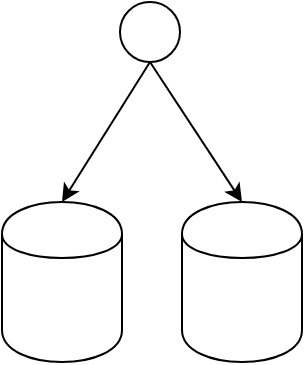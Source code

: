 <mxfile version="10.7.5" type="github"><diagram id="okz-RwT7dOsF9a_r7T9O" name="Page-1"><mxGraphModel dx="918" dy="639" grid="1" gridSize="10" guides="1" tooltips="1" connect="1" arrows="1" fold="1" page="1" pageScale="1" pageWidth="827" pageHeight="1169" math="0" shadow="0"><root><mxCell id="0"/><mxCell id="1" parent="0"/><mxCell id="5l4xUfb83pOiPWdJ0l6s-1" value="" style="shape=cylinder;whiteSpace=wrap;html=1;boundedLbl=1;backgroundOutline=1;" vertex="1" parent="1"><mxGeometry x="40" y="160" width="60" height="80" as="geometry"/></mxCell><mxCell id="5l4xUfb83pOiPWdJ0l6s-2" value="" style="shape=cylinder;whiteSpace=wrap;html=1;boundedLbl=1;backgroundOutline=1;" vertex="1" parent="1"><mxGeometry x="130" y="160" width="60" height="80" as="geometry"/></mxCell><mxCell id="5l4xUfb83pOiPWdJ0l6s-3" value="" style="ellipse;whiteSpace=wrap;html=1;aspect=fixed;" vertex="1" parent="1"><mxGeometry x="99" y="60" width="30" height="30" as="geometry"/></mxCell><mxCell id="5l4xUfb83pOiPWdJ0l6s-4" value="" style="endArrow=classic;html=1;exitX=0.5;exitY=1;exitDx=0;exitDy=0;entryX=0.5;entryY=0;entryDx=0;entryDy=0;" edge="1" parent="1" source="5l4xUfb83pOiPWdJ0l6s-3" target="5l4xUfb83pOiPWdJ0l6s-1"><mxGeometry width="50" height="50" relative="1" as="geometry"><mxPoint x="40" y="310" as="sourcePoint"/><mxPoint x="90" y="260" as="targetPoint"/></mxGeometry></mxCell><mxCell id="5l4xUfb83pOiPWdJ0l6s-5" value="" style="endArrow=classic;html=1;exitX=0.5;exitY=1;exitDx=0;exitDy=0;entryX=0.5;entryY=0;entryDx=0;entryDy=0;" edge="1" parent="1" source="5l4xUfb83pOiPWdJ0l6s-3" target="5l4xUfb83pOiPWdJ0l6s-2"><mxGeometry width="50" height="50" relative="1" as="geometry"><mxPoint x="124" y="100" as="sourcePoint"/><mxPoint x="160" y="150" as="targetPoint"/></mxGeometry></mxCell></root></mxGraphModel></diagram></mxfile>
